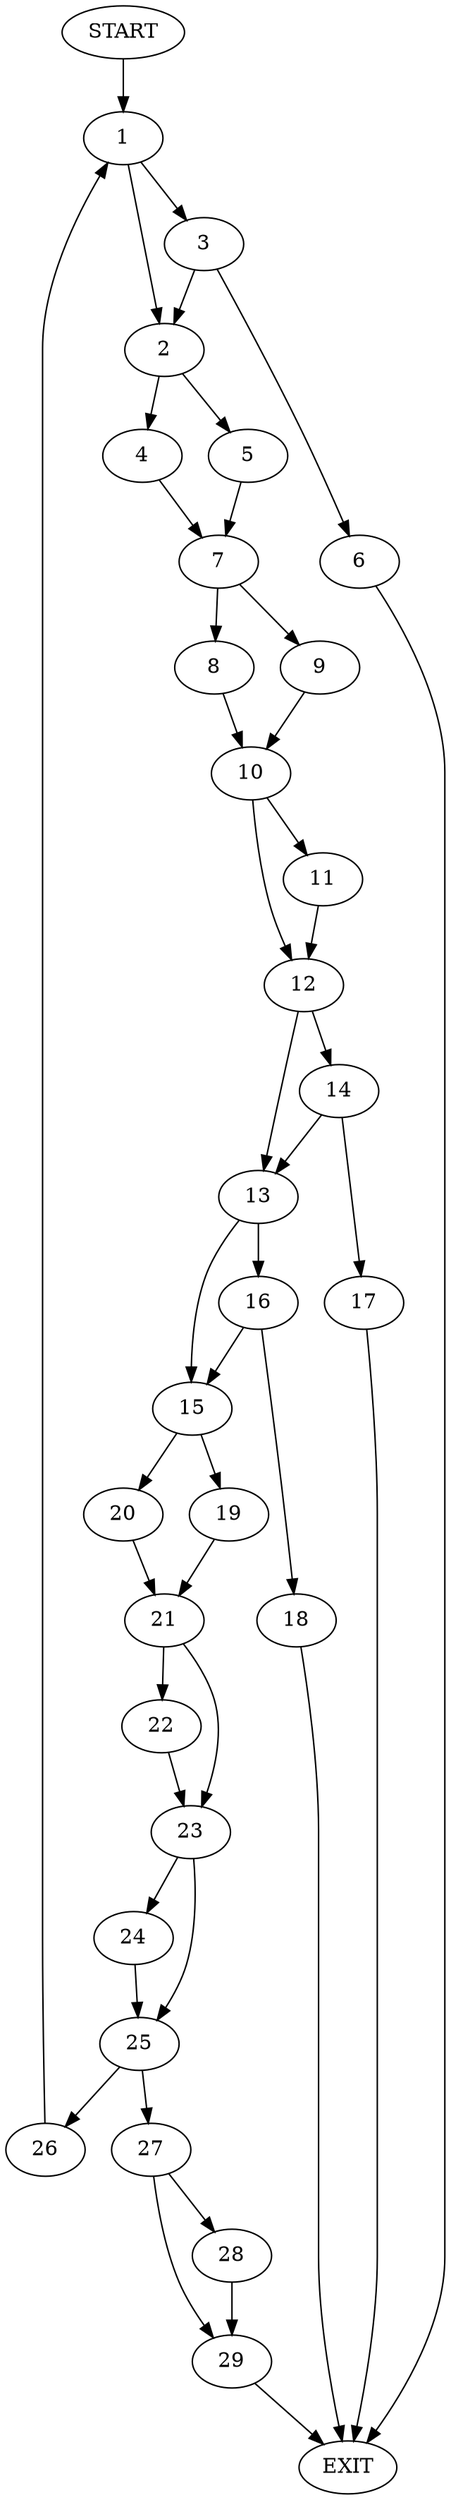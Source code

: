 digraph {
0 [label="START"]
30 [label="EXIT"]
0 -> 1
1 -> 2
1 -> 3
2 -> 4
2 -> 5
3 -> 2
3 -> 6
6 -> 30
5 -> 7
4 -> 7
7 -> 8
7 -> 9
9 -> 10
8 -> 10
10 -> 11
10 -> 12
11 -> 12
12 -> 13
12 -> 14
13 -> 15
13 -> 16
14 -> 13
14 -> 17
17 -> 30
16 -> 15
16 -> 18
15 -> 19
15 -> 20
18 -> 30
19 -> 21
20 -> 21
21 -> 22
21 -> 23
23 -> 24
23 -> 25
22 -> 23
24 -> 25
25 -> 26
25 -> 27
26 -> 1
27 -> 28
27 -> 29
28 -> 29
29 -> 30
}
